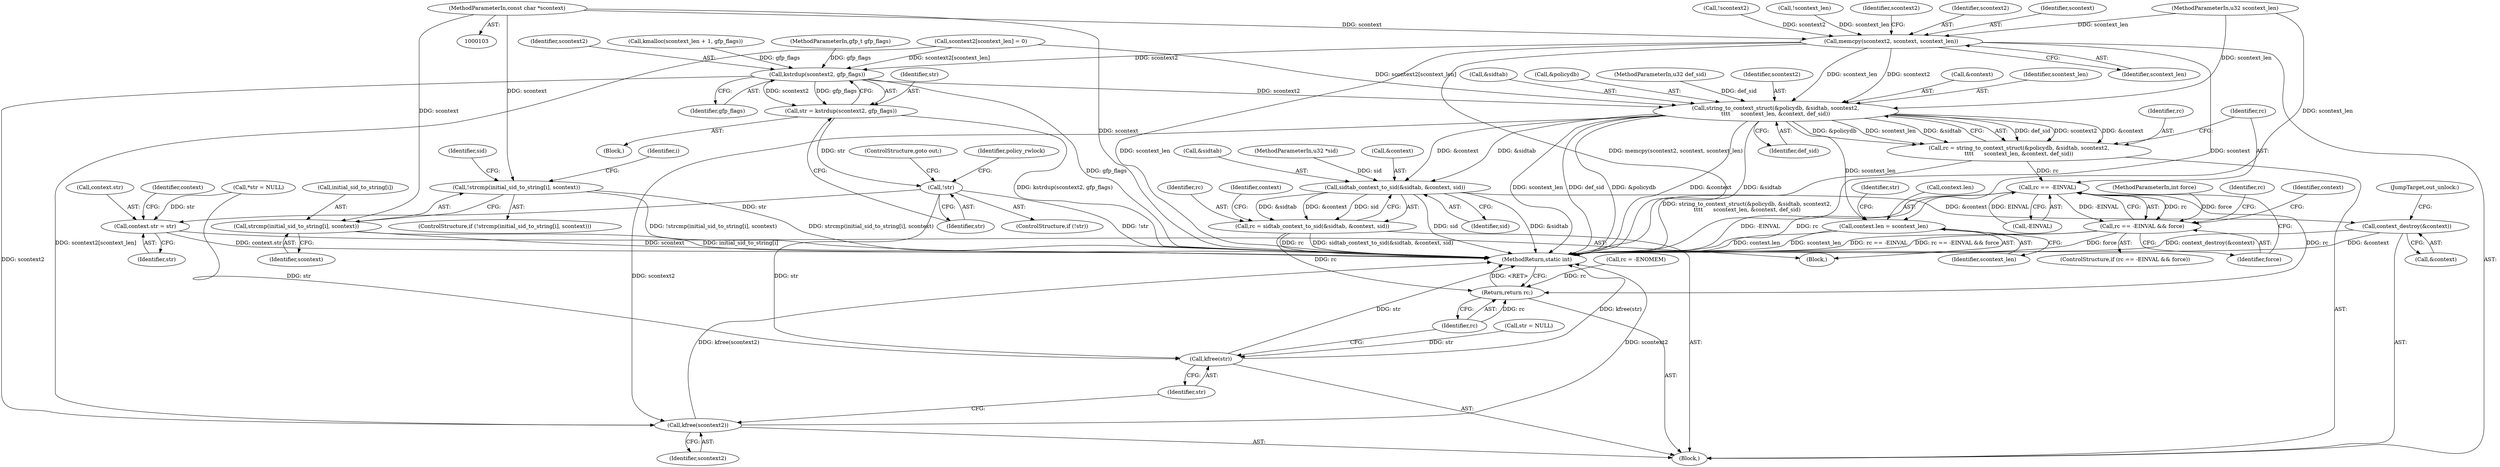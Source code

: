 digraph "0_linux_2172fa709ab32ca60e86179dc67d0857be8e2c98@pointer" {
"1000104" [label="(MethodParameterIn,const char *scontext)"];
"1000143" [label="(Call,!strcmp(initial_sid_to_string[i], scontext))"];
"1000144" [label="(Call,strcmp(initial_sid_to_string[i], scontext))"];
"1000179" [label="(Call,memcpy(scontext2, scontext, scontext_len))"];
"1000197" [label="(Call,kstrdup(scontext2, gfp_flags))"];
"1000195" [label="(Call,str = kstrdup(scontext2, gfp_flags))"];
"1000201" [label="(Call,!str)"];
"1000227" [label="(Call,context.str = str)"];
"1000262" [label="(Call,kfree(str))"];
"1000209" [label="(Call,string_to_context_struct(&policydb, &sidtab, scontext2,\n\t\t\t\t      scontext_len, &context, def_sid))"];
"1000207" [label="(Call,rc = string_to_context_struct(&policydb, &sidtab, scontext2,\n\t\t\t\t      scontext_len, &context, def_sid))"];
"1000221" [label="(Call,rc == -EINVAL)"];
"1000220" [label="(Call,rc == -EINVAL && force)"];
"1000264" [label="(Return,return rc;)"];
"1000232" [label="(Call,context.len = scontext_len)"];
"1000246" [label="(Call,sidtab_context_to_sid(&sidtab, &context, sid))"];
"1000244" [label="(Call,rc = sidtab_context_to_sid(&sidtab, &context, sid))"];
"1000252" [label="(Call,context_destroy(&context))"];
"1000260" [label="(Call,kfree(scontext2))"];
"1000104" [label="(MethodParameterIn,const char *scontext)"];
"1000262" [label="(Call,kfree(str))"];
"1000251" [label="(Identifier,sid)"];
"1000140" [label="(Identifier,i)"];
"1000218" [label="(Identifier,def_sid)"];
"1000110" [label="(Block,)"];
"1000246" [label="(Call,sidtab_context_to_sid(&sidtab, &context, sid))"];
"1000148" [label="(Identifier,scontext)"];
"1000236" [label="(Identifier,scontext_len)"];
"1000233" [label="(Call,context.len)"];
"1000109" [label="(MethodParameterIn,int force)"];
"1000238" [label="(Identifier,str)"];
"1000181" [label="(Identifier,scontext)"];
"1000203" [label="(ControlStructure,goto out;)"];
"1000190" [label="(Block,)"];
"1000228" [label="(Call,context.str)"];
"1000113" [label="(Call,*str = NULL)"];
"1000237" [label="(Call,str = NULL)"];
"1000252" [label="(Call,context_destroy(&context))"];
"1000231" [label="(Identifier,str)"];
"1000265" [label="(Identifier,rc)"];
"1000216" [label="(Call,&context)"];
"1000142" [label="(ControlStructure,if (!strcmp(initial_sid_to_string[i], scontext)))"];
"1000223" [label="(Call,-EINVAL)"];
"1000255" [label="(JumpTarget,out_unlock:)"];
"1000260" [label="(Call,kfree(scontext2))"];
"1000249" [label="(Call,&context)"];
"1000179" [label="(Call,memcpy(scontext2, scontext, scontext_len))"];
"1000145" [label="(Call,initial_sid_to_string[i])"];
"1000215" [label="(Identifier,scontext_len)"];
"1000202" [label="(Identifier,str)"];
"1000174" [label="(Call,!scontext2)"];
"1000183" [label="(Call,scontext2[scontext_len] = 0)"];
"1000144" [label="(Call,strcmp(initial_sid_to_string[i], scontext))"];
"1000122" [label="(Call,!scontext_len)"];
"1000212" [label="(Call,&sidtab)"];
"1000152" [label="(Identifier,sid)"];
"1000220" [label="(Call,rc == -EINVAL && force)"];
"1000168" [label="(Call,kmalloc(scontext_len + 1, gfp_flags))"];
"1000210" [label="(Call,&policydb)"];
"1000263" [label="(Identifier,str)"];
"1000201" [label="(Call,!str)"];
"1000242" [label="(Identifier,rc)"];
"1000197" [label="(Call,kstrdup(scontext2, gfp_flags))"];
"1000266" [label="(MethodReturn,static int)"];
"1000196" [label="(Identifier,str)"];
"1000185" [label="(Identifier,scontext2)"];
"1000199" [label="(Identifier,gfp_flags)"];
"1000222" [label="(Identifier,rc)"];
"1000247" [label="(Call,&sidtab)"];
"1000245" [label="(Identifier,rc)"];
"1000254" [label="(Identifier,context)"];
"1000225" [label="(Identifier,force)"];
"1000182" [label="(Identifier,scontext_len)"];
"1000253" [label="(Call,&context)"];
"1000221" [label="(Call,rc == -EINVAL)"];
"1000234" [label="(Identifier,context)"];
"1000219" [label="(ControlStructure,if (rc == -EINVAL && force))"];
"1000200" [label="(ControlStructure,if (!str))"];
"1000209" [label="(Call,string_to_context_struct(&policydb, &sidtab, scontext2,\n\t\t\t\t      scontext_len, &context, def_sid))"];
"1000191" [label="(Call,rc = -ENOMEM)"];
"1000261" [label="(Identifier,scontext2)"];
"1000107" [label="(MethodParameterIn,u32 def_sid)"];
"1000207" [label="(Call,rc = string_to_context_struct(&policydb, &sidtab, scontext2,\n\t\t\t\t      scontext_len, &context, def_sid))"];
"1000229" [label="(Identifier,context)"];
"1000214" [label="(Identifier,scontext2)"];
"1000195" [label="(Call,str = kstrdup(scontext2, gfp_flags))"];
"1000206" [label="(Identifier,policy_rwlock)"];
"1000108" [label="(MethodParameterIn,gfp_t gfp_flags)"];
"1000264" [label="(Return,return rc;)"];
"1000244" [label="(Call,rc = sidtab_context_to_sid(&sidtab, &context, sid))"];
"1000226" [label="(Block,)"];
"1000208" [label="(Identifier,rc)"];
"1000180" [label="(Identifier,scontext2)"];
"1000227" [label="(Call,context.str = str)"];
"1000232" [label="(Call,context.len = scontext_len)"];
"1000105" [label="(MethodParameterIn,u32 scontext_len)"];
"1000198" [label="(Identifier,scontext2)"];
"1000106" [label="(MethodParameterIn,u32 *sid)"];
"1000143" [label="(Call,!strcmp(initial_sid_to_string[i], scontext))"];
"1000104" -> "1000103"  [label="AST: "];
"1000104" -> "1000266"  [label="DDG: scontext"];
"1000104" -> "1000143"  [label="DDG: scontext"];
"1000104" -> "1000144"  [label="DDG: scontext"];
"1000104" -> "1000179"  [label="DDG: scontext"];
"1000143" -> "1000142"  [label="AST: "];
"1000143" -> "1000144"  [label="CFG: "];
"1000144" -> "1000143"  [label="AST: "];
"1000152" -> "1000143"  [label="CFG: "];
"1000140" -> "1000143"  [label="CFG: "];
"1000143" -> "1000266"  [label="DDG: strcmp(initial_sid_to_string[i], scontext)"];
"1000143" -> "1000266"  [label="DDG: !strcmp(initial_sid_to_string[i], scontext)"];
"1000144" -> "1000148"  [label="CFG: "];
"1000145" -> "1000144"  [label="AST: "];
"1000148" -> "1000144"  [label="AST: "];
"1000144" -> "1000266"  [label="DDG: scontext"];
"1000144" -> "1000266"  [label="DDG: initial_sid_to_string[i]"];
"1000179" -> "1000110"  [label="AST: "];
"1000179" -> "1000182"  [label="CFG: "];
"1000180" -> "1000179"  [label="AST: "];
"1000181" -> "1000179"  [label="AST: "];
"1000182" -> "1000179"  [label="AST: "];
"1000185" -> "1000179"  [label="CFG: "];
"1000179" -> "1000266"  [label="DDG: scontext"];
"1000179" -> "1000266"  [label="DDG: scontext_len"];
"1000179" -> "1000266"  [label="DDG: memcpy(scontext2, scontext, scontext_len)"];
"1000174" -> "1000179"  [label="DDG: scontext2"];
"1000105" -> "1000179"  [label="DDG: scontext_len"];
"1000122" -> "1000179"  [label="DDG: scontext_len"];
"1000179" -> "1000197"  [label="DDG: scontext2"];
"1000179" -> "1000209"  [label="DDG: scontext2"];
"1000179" -> "1000209"  [label="DDG: scontext_len"];
"1000197" -> "1000195"  [label="AST: "];
"1000197" -> "1000199"  [label="CFG: "];
"1000198" -> "1000197"  [label="AST: "];
"1000199" -> "1000197"  [label="AST: "];
"1000195" -> "1000197"  [label="CFG: "];
"1000197" -> "1000266"  [label="DDG: gfp_flags"];
"1000197" -> "1000195"  [label="DDG: scontext2"];
"1000197" -> "1000195"  [label="DDG: gfp_flags"];
"1000183" -> "1000197"  [label="DDG: scontext2[scontext_len]"];
"1000168" -> "1000197"  [label="DDG: gfp_flags"];
"1000108" -> "1000197"  [label="DDG: gfp_flags"];
"1000197" -> "1000209"  [label="DDG: scontext2"];
"1000197" -> "1000260"  [label="DDG: scontext2"];
"1000195" -> "1000190"  [label="AST: "];
"1000196" -> "1000195"  [label="AST: "];
"1000202" -> "1000195"  [label="CFG: "];
"1000195" -> "1000266"  [label="DDG: kstrdup(scontext2, gfp_flags)"];
"1000195" -> "1000201"  [label="DDG: str"];
"1000201" -> "1000200"  [label="AST: "];
"1000201" -> "1000202"  [label="CFG: "];
"1000202" -> "1000201"  [label="AST: "];
"1000203" -> "1000201"  [label="CFG: "];
"1000206" -> "1000201"  [label="CFG: "];
"1000201" -> "1000266"  [label="DDG: !str"];
"1000201" -> "1000227"  [label="DDG: str"];
"1000201" -> "1000262"  [label="DDG: str"];
"1000227" -> "1000226"  [label="AST: "];
"1000227" -> "1000231"  [label="CFG: "];
"1000228" -> "1000227"  [label="AST: "];
"1000231" -> "1000227"  [label="AST: "];
"1000234" -> "1000227"  [label="CFG: "];
"1000227" -> "1000266"  [label="DDG: context.str"];
"1000113" -> "1000227"  [label="DDG: str"];
"1000262" -> "1000110"  [label="AST: "];
"1000262" -> "1000263"  [label="CFG: "];
"1000263" -> "1000262"  [label="AST: "];
"1000265" -> "1000262"  [label="CFG: "];
"1000262" -> "1000266"  [label="DDG: str"];
"1000262" -> "1000266"  [label="DDG: kfree(str)"];
"1000237" -> "1000262"  [label="DDG: str"];
"1000113" -> "1000262"  [label="DDG: str"];
"1000209" -> "1000207"  [label="AST: "];
"1000209" -> "1000218"  [label="CFG: "];
"1000210" -> "1000209"  [label="AST: "];
"1000212" -> "1000209"  [label="AST: "];
"1000214" -> "1000209"  [label="AST: "];
"1000215" -> "1000209"  [label="AST: "];
"1000216" -> "1000209"  [label="AST: "];
"1000218" -> "1000209"  [label="AST: "];
"1000207" -> "1000209"  [label="CFG: "];
"1000209" -> "1000266"  [label="DDG: &policydb"];
"1000209" -> "1000266"  [label="DDG: &context"];
"1000209" -> "1000266"  [label="DDG: def_sid"];
"1000209" -> "1000266"  [label="DDG: &sidtab"];
"1000209" -> "1000266"  [label="DDG: scontext_len"];
"1000209" -> "1000207"  [label="DDG: def_sid"];
"1000209" -> "1000207"  [label="DDG: scontext2"];
"1000209" -> "1000207"  [label="DDG: &context"];
"1000209" -> "1000207"  [label="DDG: &policydb"];
"1000209" -> "1000207"  [label="DDG: scontext_len"];
"1000209" -> "1000207"  [label="DDG: &sidtab"];
"1000183" -> "1000209"  [label="DDG: scontext2[scontext_len]"];
"1000105" -> "1000209"  [label="DDG: scontext_len"];
"1000107" -> "1000209"  [label="DDG: def_sid"];
"1000209" -> "1000232"  [label="DDG: scontext_len"];
"1000209" -> "1000246"  [label="DDG: &sidtab"];
"1000209" -> "1000246"  [label="DDG: &context"];
"1000209" -> "1000260"  [label="DDG: scontext2"];
"1000207" -> "1000110"  [label="AST: "];
"1000208" -> "1000207"  [label="AST: "];
"1000222" -> "1000207"  [label="CFG: "];
"1000207" -> "1000266"  [label="DDG: string_to_context_struct(&policydb, &sidtab, scontext2,\n\t\t\t\t      scontext_len, &context, def_sid)"];
"1000207" -> "1000221"  [label="DDG: rc"];
"1000221" -> "1000220"  [label="AST: "];
"1000221" -> "1000223"  [label="CFG: "];
"1000222" -> "1000221"  [label="AST: "];
"1000223" -> "1000221"  [label="AST: "];
"1000225" -> "1000221"  [label="CFG: "];
"1000220" -> "1000221"  [label="CFG: "];
"1000221" -> "1000266"  [label="DDG: -EINVAL"];
"1000221" -> "1000266"  [label="DDG: rc"];
"1000221" -> "1000220"  [label="DDG: rc"];
"1000221" -> "1000220"  [label="DDG: -EINVAL"];
"1000223" -> "1000221"  [label="DDG: EINVAL"];
"1000221" -> "1000264"  [label="DDG: rc"];
"1000220" -> "1000219"  [label="AST: "];
"1000220" -> "1000225"  [label="CFG: "];
"1000225" -> "1000220"  [label="AST: "];
"1000229" -> "1000220"  [label="CFG: "];
"1000242" -> "1000220"  [label="CFG: "];
"1000220" -> "1000266"  [label="DDG: force"];
"1000220" -> "1000266"  [label="DDG: rc == -EINVAL"];
"1000220" -> "1000266"  [label="DDG: rc == -EINVAL && force"];
"1000109" -> "1000220"  [label="DDG: force"];
"1000264" -> "1000110"  [label="AST: "];
"1000264" -> "1000265"  [label="CFG: "];
"1000265" -> "1000264"  [label="AST: "];
"1000266" -> "1000264"  [label="CFG: "];
"1000264" -> "1000266"  [label="DDG: <RET>"];
"1000265" -> "1000264"  [label="DDG: rc"];
"1000244" -> "1000264"  [label="DDG: rc"];
"1000191" -> "1000264"  [label="DDG: rc"];
"1000232" -> "1000226"  [label="AST: "];
"1000232" -> "1000236"  [label="CFG: "];
"1000233" -> "1000232"  [label="AST: "];
"1000236" -> "1000232"  [label="AST: "];
"1000238" -> "1000232"  [label="CFG: "];
"1000232" -> "1000266"  [label="DDG: scontext_len"];
"1000232" -> "1000266"  [label="DDG: context.len"];
"1000105" -> "1000232"  [label="DDG: scontext_len"];
"1000246" -> "1000244"  [label="AST: "];
"1000246" -> "1000251"  [label="CFG: "];
"1000247" -> "1000246"  [label="AST: "];
"1000249" -> "1000246"  [label="AST: "];
"1000251" -> "1000246"  [label="AST: "];
"1000244" -> "1000246"  [label="CFG: "];
"1000246" -> "1000266"  [label="DDG: sid"];
"1000246" -> "1000266"  [label="DDG: &sidtab"];
"1000246" -> "1000244"  [label="DDG: &sidtab"];
"1000246" -> "1000244"  [label="DDG: &context"];
"1000246" -> "1000244"  [label="DDG: sid"];
"1000106" -> "1000246"  [label="DDG: sid"];
"1000246" -> "1000252"  [label="DDG: &context"];
"1000244" -> "1000110"  [label="AST: "];
"1000245" -> "1000244"  [label="AST: "];
"1000254" -> "1000244"  [label="CFG: "];
"1000244" -> "1000266"  [label="DDG: rc"];
"1000244" -> "1000266"  [label="DDG: sidtab_context_to_sid(&sidtab, &context, sid)"];
"1000252" -> "1000110"  [label="AST: "];
"1000252" -> "1000253"  [label="CFG: "];
"1000253" -> "1000252"  [label="AST: "];
"1000255" -> "1000252"  [label="CFG: "];
"1000252" -> "1000266"  [label="DDG: &context"];
"1000252" -> "1000266"  [label="DDG: context_destroy(&context)"];
"1000260" -> "1000110"  [label="AST: "];
"1000260" -> "1000261"  [label="CFG: "];
"1000261" -> "1000260"  [label="AST: "];
"1000263" -> "1000260"  [label="CFG: "];
"1000260" -> "1000266"  [label="DDG: kfree(scontext2)"];
"1000260" -> "1000266"  [label="DDG: scontext2"];
"1000183" -> "1000260"  [label="DDG: scontext2[scontext_len]"];
}
